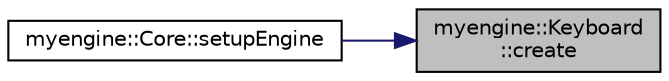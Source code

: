 digraph "myengine::Keyboard::create"
{
 // LATEX_PDF_SIZE
  edge [fontname="Helvetica",fontsize="10",labelfontname="Helvetica",labelfontsize="10"];
  node [fontname="Helvetica",fontsize="10",shape=record];
  rankdir="RL";
  Node1 [label="myengine::Keyboard\l::create",height=0.2,width=0.4,color="black", fillcolor="grey75", style="filled", fontcolor="black",tooltip="Creates the keyboard."];
  Node1 -> Node2 [dir="back",color="midnightblue",fontsize="10",style="solid",fontname="Helvetica"];
  Node2 [label="myengine::Core::setupEngine",height=0.2,width=0.4,color="black", fillcolor="white", style="filled",URL="$structmyengine_1_1_core.html#a0de07d096a6c50a27b851bf7603dfa4d",tooltip="Sets up the engine."];
}
